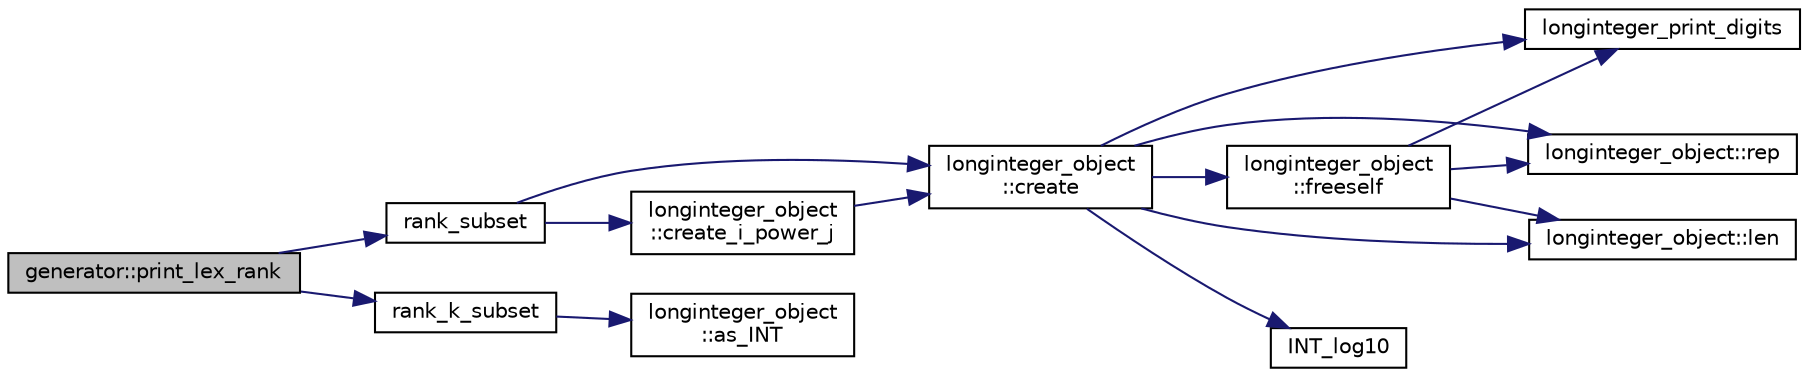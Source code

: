 digraph "generator::print_lex_rank"
{
  edge [fontname="Helvetica",fontsize="10",labelfontname="Helvetica",labelfontsize="10"];
  node [fontname="Helvetica",fontsize="10",shape=record];
  rankdir="LR";
  Node18235 [label="generator::print_lex_rank",height=0.2,width=0.4,color="black", fillcolor="grey75", style="filled", fontcolor="black"];
  Node18235 -> Node18236 [color="midnightblue",fontsize="10",style="solid",fontname="Helvetica"];
  Node18236 [label="rank_subset",height=0.2,width=0.4,color="black", fillcolor="white", style="filled",URL="$de/ded/test2_8_c.html#abf5de6698fa2a247092d09eb65dbec60"];
  Node18236 -> Node18237 [color="midnightblue",fontsize="10",style="solid",fontname="Helvetica"];
  Node18237 [label="longinteger_object\l::create",height=0.2,width=0.4,color="black", fillcolor="white", style="filled",URL="$dd/d7e/classlonginteger__object.html#a95d2eebc60849c3963a49298b1f498c2"];
  Node18237 -> Node18238 [color="midnightblue",fontsize="10",style="solid",fontname="Helvetica"];
  Node18238 [label="longinteger_object\l::freeself",height=0.2,width=0.4,color="black", fillcolor="white", style="filled",URL="$dd/d7e/classlonginteger__object.html#a06450f8c4795d81da6d680830ef958a1"];
  Node18238 -> Node18239 [color="midnightblue",fontsize="10",style="solid",fontname="Helvetica"];
  Node18239 [label="longinteger_print_digits",height=0.2,width=0.4,color="black", fillcolor="white", style="filled",URL="$de/dc5/algebra__and__number__theory_8h.html#ac2bac7b12f5b6440b8dad275cd7a157d"];
  Node18238 -> Node18240 [color="midnightblue",fontsize="10",style="solid",fontname="Helvetica"];
  Node18240 [label="longinteger_object::rep",height=0.2,width=0.4,color="black", fillcolor="white", style="filled",URL="$dd/d7e/classlonginteger__object.html#a3ecaf12738cc721d281c416503f241e2"];
  Node18238 -> Node18241 [color="midnightblue",fontsize="10",style="solid",fontname="Helvetica"];
  Node18241 [label="longinteger_object::len",height=0.2,width=0.4,color="black", fillcolor="white", style="filled",URL="$dd/d7e/classlonginteger__object.html#a0bfeae35be8a6fd44ed7f76413596ab1"];
  Node18237 -> Node18242 [color="midnightblue",fontsize="10",style="solid",fontname="Helvetica"];
  Node18242 [label="INT_log10",height=0.2,width=0.4,color="black", fillcolor="white", style="filled",URL="$de/dc5/algebra__and__number__theory_8h.html#a98bc0a6c562370a355165d2538dac250"];
  Node18237 -> Node18239 [color="midnightblue",fontsize="10",style="solid",fontname="Helvetica"];
  Node18237 -> Node18240 [color="midnightblue",fontsize="10",style="solid",fontname="Helvetica"];
  Node18237 -> Node18241 [color="midnightblue",fontsize="10",style="solid",fontname="Helvetica"];
  Node18236 -> Node18243 [color="midnightblue",fontsize="10",style="solid",fontname="Helvetica"];
  Node18243 [label="longinteger_object\l::create_i_power_j",height=0.2,width=0.4,color="black", fillcolor="white", style="filled",URL="$dd/d7e/classlonginteger__object.html#abd7f646a9077ab9a8c2754c221ae8e2a"];
  Node18243 -> Node18237 [color="midnightblue",fontsize="10",style="solid",fontname="Helvetica"];
  Node18235 -> Node18244 [color="midnightblue",fontsize="10",style="solid",fontname="Helvetica"];
  Node18244 [label="rank_k_subset",height=0.2,width=0.4,color="black", fillcolor="white", style="filled",URL="$d2/d7c/combinatorics_8_c.html#a8ec9127fb82ee9dfa337c897c7060a57"];
  Node18244 -> Node18245 [color="midnightblue",fontsize="10",style="solid",fontname="Helvetica"];
  Node18245 [label="longinteger_object\l::as_INT",height=0.2,width=0.4,color="black", fillcolor="white", style="filled",URL="$dd/d7e/classlonginteger__object.html#afb992d4679a6741acc63c8bcba27971e"];
}

